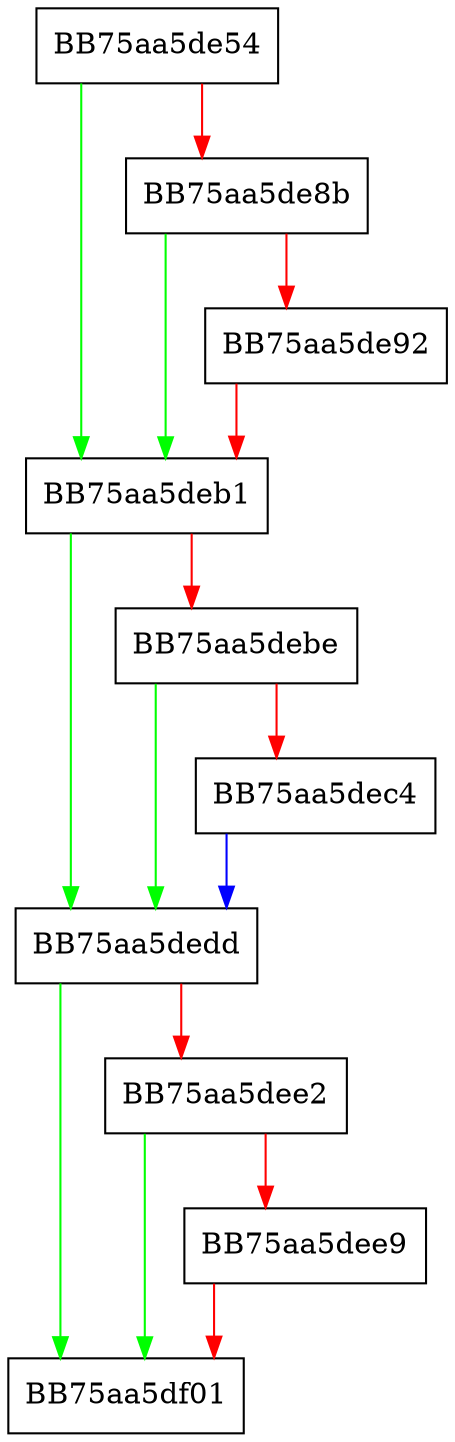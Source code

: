 digraph check_offset {
  node [shape="box"];
  graph [splines=ortho];
  BB75aa5de54 -> BB75aa5deb1 [color="green"];
  BB75aa5de54 -> BB75aa5de8b [color="red"];
  BB75aa5de8b -> BB75aa5deb1 [color="green"];
  BB75aa5de8b -> BB75aa5de92 [color="red"];
  BB75aa5de92 -> BB75aa5deb1 [color="red"];
  BB75aa5deb1 -> BB75aa5dedd [color="green"];
  BB75aa5deb1 -> BB75aa5debe [color="red"];
  BB75aa5debe -> BB75aa5dedd [color="green"];
  BB75aa5debe -> BB75aa5dec4 [color="red"];
  BB75aa5dec4 -> BB75aa5dedd [color="blue"];
  BB75aa5dedd -> BB75aa5df01 [color="green"];
  BB75aa5dedd -> BB75aa5dee2 [color="red"];
  BB75aa5dee2 -> BB75aa5df01 [color="green"];
  BB75aa5dee2 -> BB75aa5dee9 [color="red"];
  BB75aa5dee9 -> BB75aa5df01 [color="red"];
}